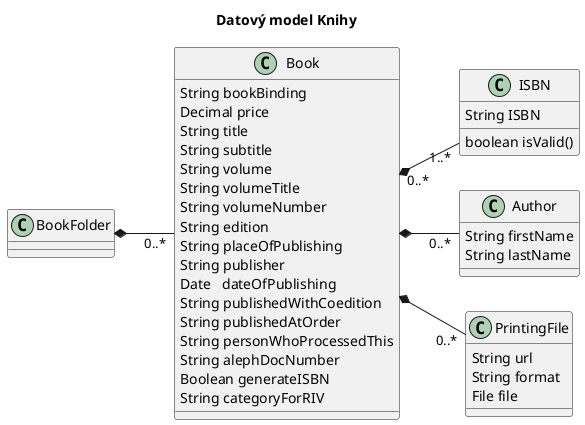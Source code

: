 @startuml
skinparam componentStyle uml2
left to right direction
title Datový model Knihy

class ISBN {
      String ISBN
      boolean isValid()
}

class Author {
      String firstName
      String lastName
}

class PrintingFile {
      String url
      String format
      File file
}

class Book {
      String bookBinding
      Decimal price
      String title
      String subtitle
      String volume
      String volumeTitle
      String volumeNumber
      String edition
      String placeOfPublishing
      String publisher
      Date   dateOfPublishing
      String publishedWithCoedition
      String publishedAtOrder
      String personWhoProcessedThis
      String alephDocNumber
      Boolean generateISBN
      String categoryForRIV
}

class BookFolder {
      
}
Book *-- "0..*" PrintingFile
Book *-- "0..*" Author
Book "0..*" *-- "1..*" ISBN
BookFolder *-- "0..*" Book

@enduml
